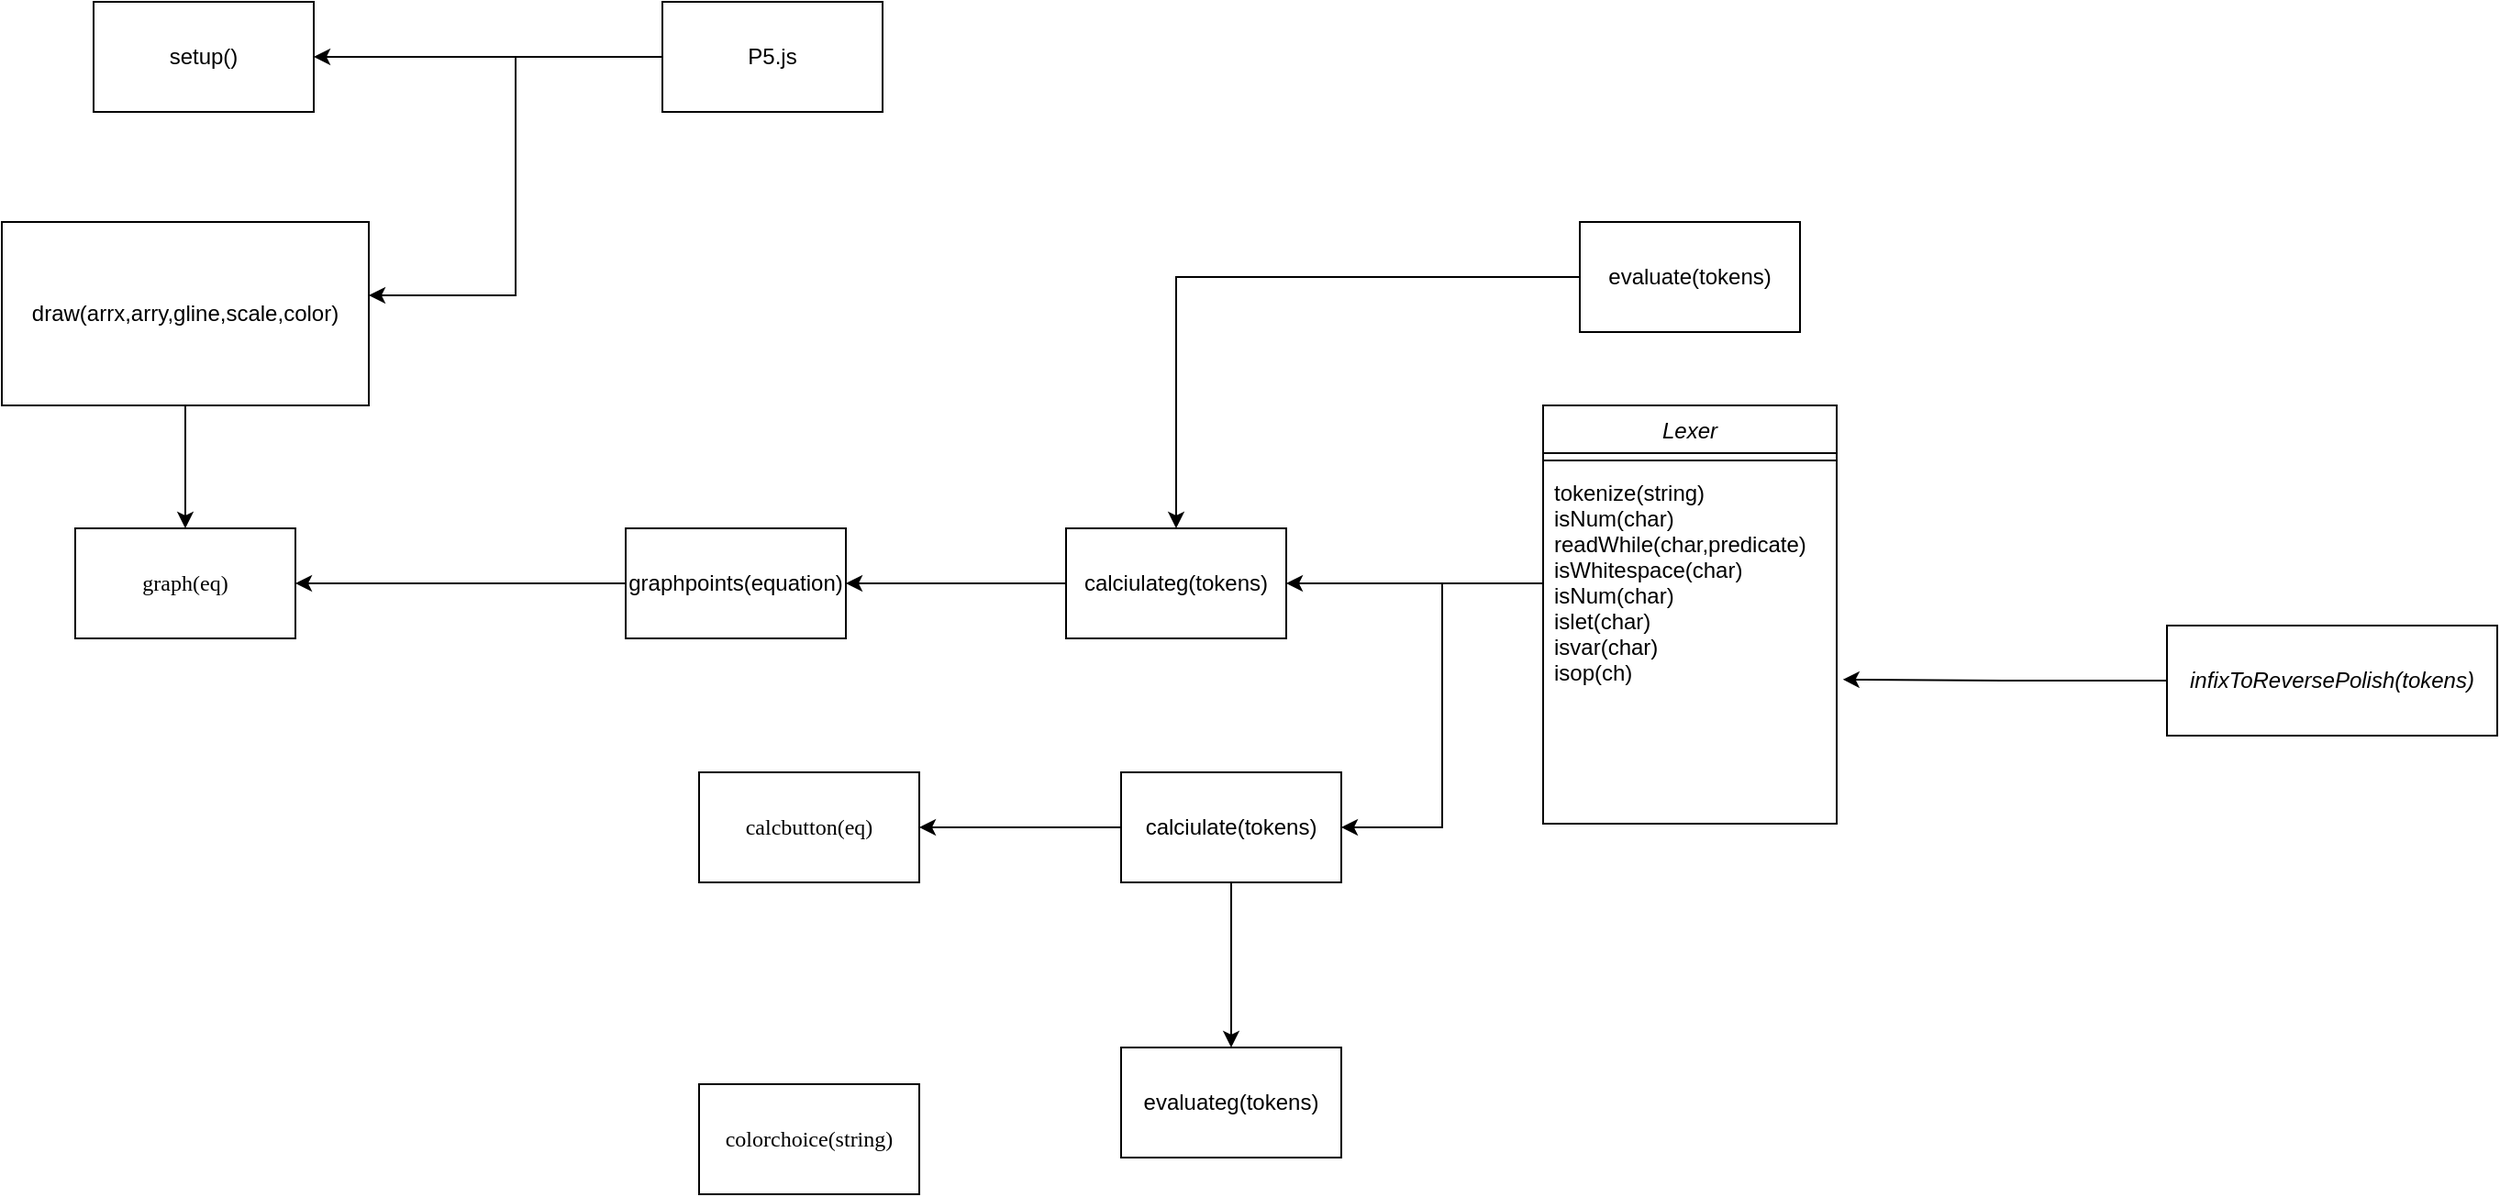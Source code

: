 <mxfile version="15.9.4" type="device" pages="2"><diagram id="C5RBs43oDa-KdzZeNtuy" name="Page-1"><mxGraphModel dx="2814" dy="817" grid="1" gridSize="10" guides="1" tooltips="1" connect="1" arrows="1" fold="1" page="1" pageScale="1" pageWidth="827" pageHeight="1169" math="0" shadow="0"><root><mxCell id="WIyWlLk6GJQsqaUBKTNV-0"/><mxCell id="WIyWlLk6GJQsqaUBKTNV-1" parent="WIyWlLk6GJQsqaUBKTNV-0"/><mxCell id="zkfFHV4jXpPFQw0GAbJ--0" value="Lexer" style="swimlane;fontStyle=2;align=center;verticalAlign=top;childLayout=stackLayout;horizontal=1;startSize=26;horizontalStack=0;resizeParent=1;resizeLast=0;collapsible=1;marginBottom=0;rounded=0;shadow=0;strokeWidth=1;" parent="WIyWlLk6GJQsqaUBKTNV-1" vertex="1"><mxGeometry x="290" y="560" width="160" height="228" as="geometry"><mxRectangle x="230" y="140" width="160" height="26" as="alternateBounds"/></mxGeometry></mxCell><mxCell id="zkfFHV4jXpPFQw0GAbJ--4" value="" style="line;html=1;strokeWidth=1;align=left;verticalAlign=middle;spacingTop=-1;spacingLeft=3;spacingRight=3;rotatable=0;labelPosition=right;points=[];portConstraint=eastwest;" parent="zkfFHV4jXpPFQw0GAbJ--0" vertex="1"><mxGeometry y="26" width="160" height="8" as="geometry"/></mxCell><mxCell id="zkfFHV4jXpPFQw0GAbJ--5" value="tokenize(string)&#10;isNum(char)&#10;readWhile(char,predicate)&#10;isWhitespace(char)&#10;isNum(char)&#10;islet(char)&#10;isvar(char)&#10;isop(ch)&#10;&#10;" style="text;align=left;verticalAlign=top;spacingLeft=4;spacingRight=4;overflow=hidden;rotatable=0;points=[[0,0.5],[1,0.5]];portConstraint=eastwest;" parent="zkfFHV4jXpPFQw0GAbJ--0" vertex="1"><mxGeometry y="34" width="160" height="126" as="geometry"/></mxCell><mxCell id="bw8rH4-N0I56D-mezStC-0" value="&#10;" style="text;align=left;verticalAlign=top;spacingLeft=4;spacingRight=4;overflow=hidden;rotatable=0;points=[[0,0.5],[1,0.5]];portConstraint=eastwest;" vertex="1" parent="zkfFHV4jXpPFQw0GAbJ--0"><mxGeometry y="160" width="160" height="26" as="geometry"/></mxCell><mxCell id="bw8rH4-N0I56D-mezStC-34" style="edgeStyle=orthogonalEdgeStyle;rounded=0;orthogonalLoop=1;jettySize=auto;html=1;entryX=1.021;entryY=0.916;entryDx=0;entryDy=0;entryPerimeter=0;fontFamily=Times New Roman;" edge="1" parent="WIyWlLk6GJQsqaUBKTNV-1" source="bw8rH4-N0I56D-mezStC-7" target="zkfFHV4jXpPFQw0GAbJ--5"><mxGeometry relative="1" as="geometry"/></mxCell><mxCell id="bw8rH4-N0I56D-mezStC-7" value="&lt;span style=&quot;font-style: italic&quot;&gt;infixToReversePolish(tokens)&lt;/span&gt;" style="rounded=0;whiteSpace=wrap;html=1;" vertex="1" parent="WIyWlLk6GJQsqaUBKTNV-1"><mxGeometry x="630" y="680" width="180" height="60" as="geometry"/></mxCell><mxCell id="bw8rH4-N0I56D-mezStC-16" style="edgeStyle=orthogonalEdgeStyle;rounded=0;orthogonalLoop=1;jettySize=auto;html=1;entryX=0.5;entryY=0;entryDx=0;entryDy=0;" edge="1" parent="WIyWlLk6GJQsqaUBKTNV-1" source="bw8rH4-N0I56D-mezStC-11" target="bw8rH4-N0I56D-mezStC-13"><mxGeometry relative="1" as="geometry"/></mxCell><mxCell id="bw8rH4-N0I56D-mezStC-11" value="evaluate(tokens)" style="rounded=0;whiteSpace=wrap;html=1;" vertex="1" parent="WIyWlLk6GJQsqaUBKTNV-1"><mxGeometry x="310" y="460" width="120" height="60" as="geometry"/></mxCell><mxCell id="bw8rH4-N0I56D-mezStC-12" value="evaluateg(tokens)" style="rounded=0;whiteSpace=wrap;html=1;" vertex="1" parent="WIyWlLk6GJQsqaUBKTNV-1"><mxGeometry x="60" y="910" width="120" height="60" as="geometry"/></mxCell><mxCell id="bw8rH4-N0I56D-mezStC-21" style="edgeStyle=orthogonalEdgeStyle;rounded=0;orthogonalLoop=1;jettySize=auto;html=1;entryX=1;entryY=0.5;entryDx=0;entryDy=0;" edge="1" parent="WIyWlLk6GJQsqaUBKTNV-1" source="bw8rH4-N0I56D-mezStC-13" target="bw8rH4-N0I56D-mezStC-20"><mxGeometry relative="1" as="geometry"/></mxCell><mxCell id="bw8rH4-N0I56D-mezStC-13" value="calciulateg(tokens)" style="rounded=0;whiteSpace=wrap;html=1;" vertex="1" parent="WIyWlLk6GJQsqaUBKTNV-1"><mxGeometry x="30" y="627" width="120" height="60" as="geometry"/></mxCell><mxCell id="bw8rH4-N0I56D-mezStC-29" style="edgeStyle=orthogonalEdgeStyle;rounded=0;orthogonalLoop=1;jettySize=auto;html=1;fontFamily=Times New Roman;" edge="1" parent="WIyWlLk6GJQsqaUBKTNV-1" source="bw8rH4-N0I56D-mezStC-14" target="bw8rH4-N0I56D-mezStC-28"><mxGeometry relative="1" as="geometry"/></mxCell><mxCell id="bw8rH4-N0I56D-mezStC-39" style="edgeStyle=orthogonalEdgeStyle;rounded=0;orthogonalLoop=1;jettySize=auto;html=1;entryX=0.5;entryY=0;entryDx=0;entryDy=0;fontFamily=Times New Roman;" edge="1" parent="WIyWlLk6GJQsqaUBKTNV-1" source="bw8rH4-N0I56D-mezStC-14" target="bw8rH4-N0I56D-mezStC-12"><mxGeometry relative="1" as="geometry"/></mxCell><mxCell id="bw8rH4-N0I56D-mezStC-14" value="calciulate(tokens)" style="rounded=0;whiteSpace=wrap;html=1;" vertex="1" parent="WIyWlLk6GJQsqaUBKTNV-1"><mxGeometry x="60" y="760" width="120" height="60" as="geometry"/></mxCell><mxCell id="bw8rH4-N0I56D-mezStC-17" style="edgeStyle=orthogonalEdgeStyle;rounded=0;orthogonalLoop=1;jettySize=auto;html=1;" edge="1" parent="WIyWlLk6GJQsqaUBKTNV-1" source="zkfFHV4jXpPFQw0GAbJ--5" target="bw8rH4-N0I56D-mezStC-13"><mxGeometry relative="1" as="geometry"/></mxCell><mxCell id="bw8rH4-N0I56D-mezStC-18" style="edgeStyle=orthogonalEdgeStyle;rounded=0;orthogonalLoop=1;jettySize=auto;html=1;entryX=1;entryY=0.5;entryDx=0;entryDy=0;" edge="1" parent="WIyWlLk6GJQsqaUBKTNV-1" source="zkfFHV4jXpPFQw0GAbJ--5" target="bw8rH4-N0I56D-mezStC-14"><mxGeometry relative="1" as="geometry"/></mxCell><mxCell id="bw8rH4-N0I56D-mezStC-33" style="edgeStyle=orthogonalEdgeStyle;rounded=0;orthogonalLoop=1;jettySize=auto;html=1;entryX=1;entryY=0.5;entryDx=0;entryDy=0;fontFamily=Times New Roman;" edge="1" parent="WIyWlLk6GJQsqaUBKTNV-1" source="bw8rH4-N0I56D-mezStC-20" target="bw8rH4-N0I56D-mezStC-31"><mxGeometry relative="1" as="geometry"/></mxCell><mxCell id="bw8rH4-N0I56D-mezStC-20" value="graphpoints(equation)" style="rounded=0;whiteSpace=wrap;html=1;" vertex="1" parent="WIyWlLk6GJQsqaUBKTNV-1"><mxGeometry x="-210" y="627" width="120" height="60" as="geometry"/></mxCell><mxCell id="bw8rH4-N0I56D-mezStC-22" value="setup()" style="rounded=0;whiteSpace=wrap;html=1;" vertex="1" parent="WIyWlLk6GJQsqaUBKTNV-1"><mxGeometry x="-500" y="340" width="120" height="60" as="geometry"/></mxCell><mxCell id="bw8rH4-N0I56D-mezStC-27" style="edgeStyle=orthogonalEdgeStyle;rounded=0;orthogonalLoop=1;jettySize=auto;html=1;entryX=1;entryY=0.4;entryDx=0;entryDy=0;entryPerimeter=0;fontFamily=Times New Roman;" edge="1" parent="WIyWlLk6GJQsqaUBKTNV-1" source="bw8rH4-N0I56D-mezStC-23" target="bw8rH4-N0I56D-mezStC-25"><mxGeometry relative="1" as="geometry"/></mxCell><mxCell id="bw8rH4-N0I56D-mezStC-37" style="edgeStyle=orthogonalEdgeStyle;rounded=0;orthogonalLoop=1;jettySize=auto;html=1;entryX=1;entryY=0.5;entryDx=0;entryDy=0;fontFamily=Times New Roman;" edge="1" parent="WIyWlLk6GJQsqaUBKTNV-1" source="bw8rH4-N0I56D-mezStC-23" target="bw8rH4-N0I56D-mezStC-22"><mxGeometry relative="1" as="geometry"/></mxCell><mxCell id="bw8rH4-N0I56D-mezStC-23" value="P5.js" style="rounded=0;whiteSpace=wrap;html=1;" vertex="1" parent="WIyWlLk6GJQsqaUBKTNV-1"><mxGeometry x="-190" y="340" width="120" height="60" as="geometry"/></mxCell><mxCell id="bw8rH4-N0I56D-mezStC-40" style="edgeStyle=orthogonalEdgeStyle;rounded=0;orthogonalLoop=1;jettySize=auto;html=1;entryX=0.5;entryY=0;entryDx=0;entryDy=0;fontFamily=Times New Roman;" edge="1" parent="WIyWlLk6GJQsqaUBKTNV-1" source="bw8rH4-N0I56D-mezStC-25" target="bw8rH4-N0I56D-mezStC-31"><mxGeometry relative="1" as="geometry"/></mxCell><mxCell id="bw8rH4-N0I56D-mezStC-25" value="draw(&lt;span&gt;arrx,arry,gline,scale,color)&lt;/span&gt;&lt;span&gt;&lt;br&gt;&lt;/span&gt;" style="rounded=0;whiteSpace=wrap;html=1;" vertex="1" parent="WIyWlLk6GJQsqaUBKTNV-1"><mxGeometry x="-550" y="460" width="200" height="100" as="geometry"/></mxCell><mxCell id="bw8rH4-N0I56D-mezStC-28" value="calcbutton(eq)" style="rounded=0;whiteSpace=wrap;html=1;fontFamily=Times New Roman;" vertex="1" parent="WIyWlLk6GJQsqaUBKTNV-1"><mxGeometry x="-170" y="760" width="120" height="60" as="geometry"/></mxCell><mxCell id="bw8rH4-N0I56D-mezStC-30" value="colorchoice(string)" style="rounded=0;whiteSpace=wrap;html=1;fontFamily=Times New Roman;" vertex="1" parent="WIyWlLk6GJQsqaUBKTNV-1"><mxGeometry x="-170" y="930" width="120" height="60" as="geometry"/></mxCell><mxCell id="bw8rH4-N0I56D-mezStC-31" value="graph(eq)" style="rounded=0;whiteSpace=wrap;html=1;fontFamily=Times New Roman;" vertex="1" parent="WIyWlLk6GJQsqaUBKTNV-1"><mxGeometry x="-510" y="627" width="120" height="60" as="geometry"/></mxCell></root></mxGraphModel></diagram><diagram id="adbK6qR5qhh49oijLVaI" name="Page-2"><mxGraphModel dx="1490" dy="613" grid="1" gridSize="10" guides="1" tooltips="1" connect="1" arrows="1" fold="1" page="1" pageScale="1" pageWidth="850" pageHeight="1100" math="0" shadow="0"><root><mxCell id="RxWM5im-PbNWX9OiQcqv-0"/><mxCell id="RxWM5im-PbNWX9OiQcqv-1" parent="RxWM5im-PbNWX9OiQcqv-0"/></root></mxGraphModel></diagram></mxfile>